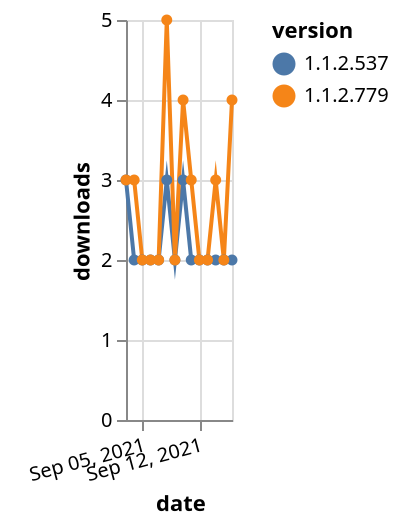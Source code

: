 {"$schema": "https://vega.github.io/schema/vega-lite/v5.json", "description": "A simple bar chart with embedded data.", "data": {"values": [{"date": "2021-09-03", "total": 3763, "delta": 3, "version": "1.1.2.537"}, {"date": "2021-09-04", "total": 3765, "delta": 2, "version": "1.1.2.537"}, {"date": "2021-09-05", "total": 3767, "delta": 2, "version": "1.1.2.537"}, {"date": "2021-09-06", "total": 3769, "delta": 2, "version": "1.1.2.537"}, {"date": "2021-09-07", "total": 3771, "delta": 2, "version": "1.1.2.537"}, {"date": "2021-09-08", "total": 3774, "delta": 3, "version": "1.1.2.537"}, {"date": "2021-09-09", "total": 3776, "delta": 2, "version": "1.1.2.537"}, {"date": "2021-09-10", "total": 3779, "delta": 3, "version": "1.1.2.537"}, {"date": "2021-09-11", "total": 3781, "delta": 2, "version": "1.1.2.537"}, {"date": "2021-09-12", "total": 3783, "delta": 2, "version": "1.1.2.537"}, {"date": "2021-09-13", "total": 3785, "delta": 2, "version": "1.1.2.537"}, {"date": "2021-09-14", "total": 3787, "delta": 2, "version": "1.1.2.537"}, {"date": "2021-09-15", "total": 3789, "delta": 2, "version": "1.1.2.537"}, {"date": "2021-09-16", "total": 3791, "delta": 2, "version": "1.1.2.537"}, {"date": "2021-09-03", "total": 3557, "delta": 3, "version": "1.1.2.779"}, {"date": "2021-09-04", "total": 3560, "delta": 3, "version": "1.1.2.779"}, {"date": "2021-09-05", "total": 3562, "delta": 2, "version": "1.1.2.779"}, {"date": "2021-09-06", "total": 3564, "delta": 2, "version": "1.1.2.779"}, {"date": "2021-09-07", "total": 3566, "delta": 2, "version": "1.1.2.779"}, {"date": "2021-09-08", "total": 3571, "delta": 5, "version": "1.1.2.779"}, {"date": "2021-09-09", "total": 3573, "delta": 2, "version": "1.1.2.779"}, {"date": "2021-09-10", "total": 3577, "delta": 4, "version": "1.1.2.779"}, {"date": "2021-09-11", "total": 3580, "delta": 3, "version": "1.1.2.779"}, {"date": "2021-09-12", "total": 3582, "delta": 2, "version": "1.1.2.779"}, {"date": "2021-09-13", "total": 3584, "delta": 2, "version": "1.1.2.779"}, {"date": "2021-09-14", "total": 3587, "delta": 3, "version": "1.1.2.779"}, {"date": "2021-09-15", "total": 3589, "delta": 2, "version": "1.1.2.779"}, {"date": "2021-09-16", "total": 3593, "delta": 4, "version": "1.1.2.779"}]}, "width": "container", "mark": {"type": "line", "point": {"filled": true}}, "encoding": {"x": {"field": "date", "type": "temporal", "timeUnit": "yearmonthdate", "title": "date", "axis": {"labelAngle": -15}}, "y": {"field": "delta", "type": "quantitative", "title": "downloads"}, "color": {"field": "version", "type": "nominal"}, "tooltip": {"field": "delta"}}}